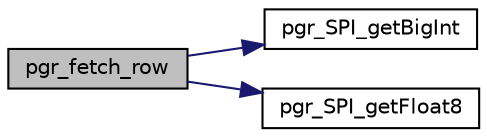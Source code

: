 digraph "pgr_fetch_row"
{
  edge [fontname="Helvetica",fontsize="10",labelfontname="Helvetica",labelfontsize="10"];
  node [fontname="Helvetica",fontsize="10",shape=record];
  rankdir="LR";
  Node0 [label="pgr_fetch_row",height=0.2,width=0.4,color="black", fillcolor="grey75", style="filled", fontcolor="black"];
  Node0 -> Node1 [color="midnightblue",fontsize="10",style="solid",fontname="Helvetica"];
  Node1 [label="pgr_SPI_getBigInt",height=0.2,width=0.4,color="black", fillcolor="white", style="filled",URL="$get__check__data_8c.html#ab4e654806d1a43314c3e7fa692705448",tooltip=" Function returns the value of the specified column in integer type. "];
  Node0 -> Node2 [color="midnightblue",fontsize="10",style="solid",fontname="Helvetica"];
  Node2 [label="pgr_SPI_getFloat8",height=0.2,width=0.4,color="black", fillcolor="white", style="filled",URL="$get__check__data_8c.html#a6d8da632b86bd8f4e0f84f2a4219c887",tooltip=" Function returns the value of the specified column in double type. "];
}
